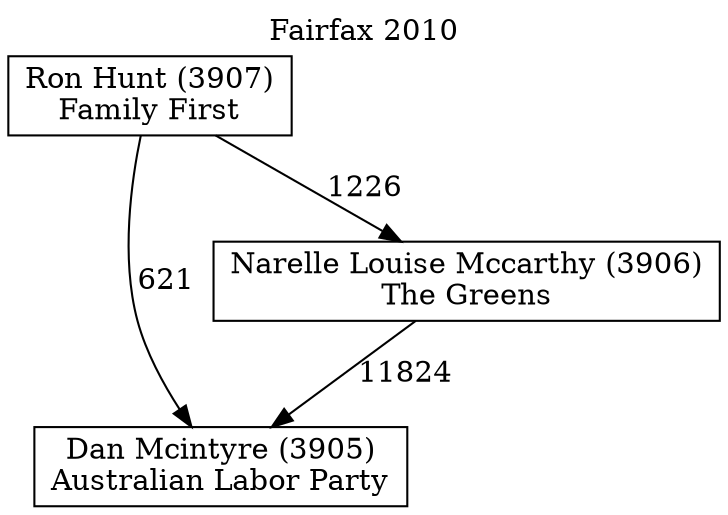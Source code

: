 // House preference flow
digraph "Dan Mcintyre (3905)_Fairfax_2010" {
	graph [label="Fairfax 2010" labelloc=t mclimit=10]
	node [shape=box]
	"Dan Mcintyre (3905)" [label="Dan Mcintyre (3905)
Australian Labor Party"]
	"Narelle Louise Mccarthy (3906)" [label="Narelle Louise Mccarthy (3906)
The Greens"]
	"Ron Hunt (3907)" [label="Ron Hunt (3907)
Family First"]
	"Narelle Louise Mccarthy (3906)" -> "Dan Mcintyre (3905)" [label=11824]
	"Ron Hunt (3907)" -> "Narelle Louise Mccarthy (3906)" [label=1226]
	"Ron Hunt (3907)" -> "Dan Mcintyre (3905)" [label=621]
}
